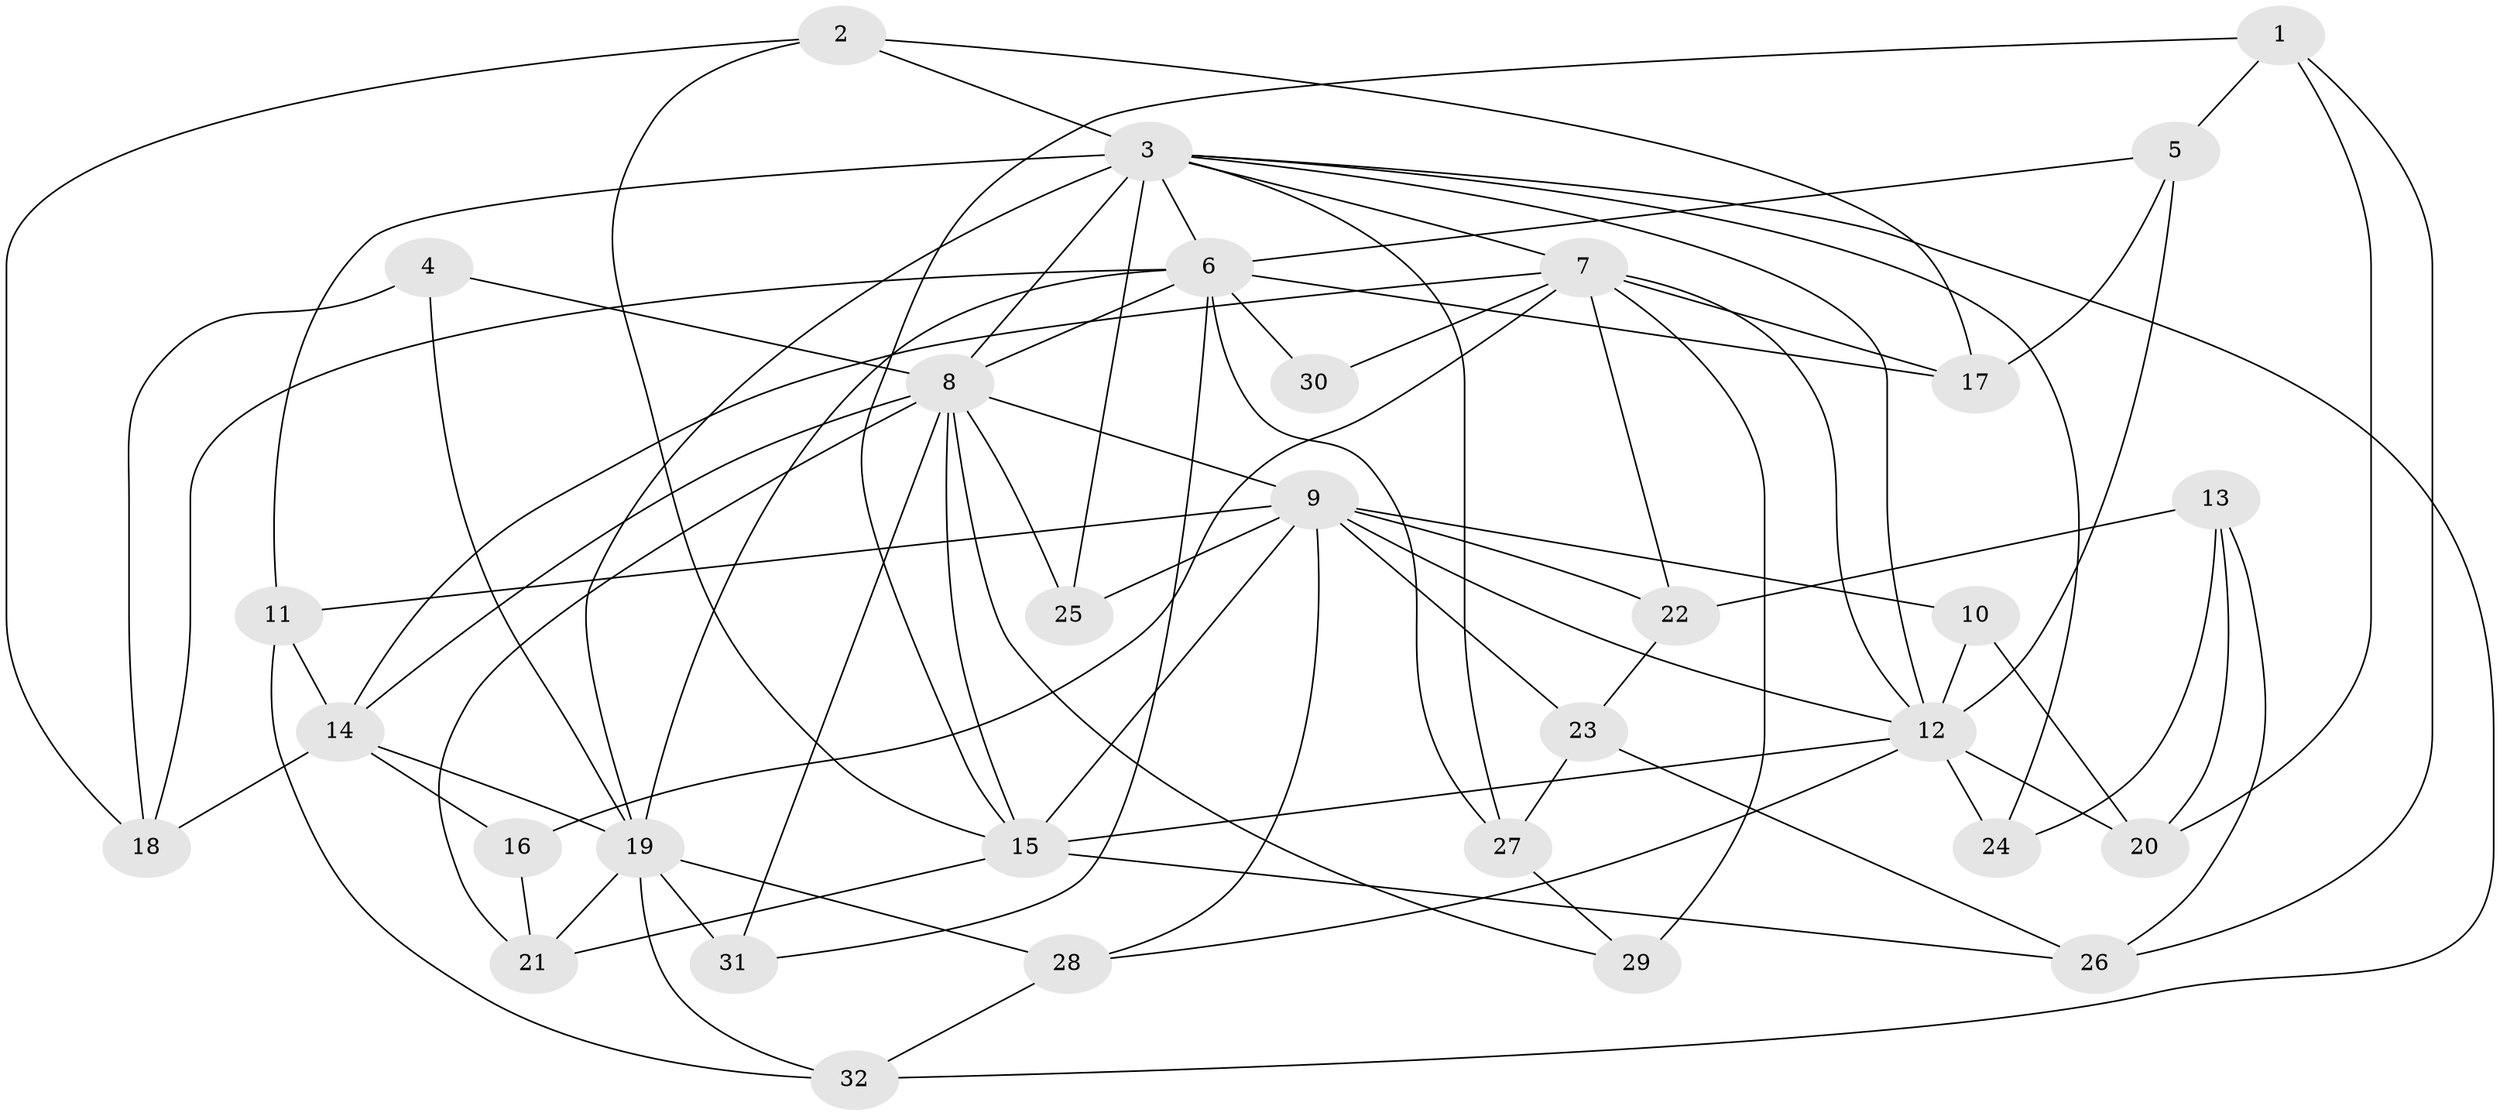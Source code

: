 // original degree distribution, {4: 1.0}
// Generated by graph-tools (version 1.1) at 2025/38/03/09/25 02:38:14]
// undirected, 32 vertices, 80 edges
graph export_dot {
graph [start="1"]
  node [color=gray90,style=filled];
  1;
  2;
  3;
  4;
  5;
  6;
  7;
  8;
  9;
  10;
  11;
  12;
  13;
  14;
  15;
  16;
  17;
  18;
  19;
  20;
  21;
  22;
  23;
  24;
  25;
  26;
  27;
  28;
  29;
  30;
  31;
  32;
  1 -- 5 [weight=1.0];
  1 -- 15 [weight=1.0];
  1 -- 20 [weight=1.0];
  1 -- 26 [weight=1.0];
  2 -- 3 [weight=1.0];
  2 -- 15 [weight=1.0];
  2 -- 17 [weight=1.0];
  2 -- 18 [weight=1.0];
  3 -- 6 [weight=1.0];
  3 -- 7 [weight=1.0];
  3 -- 8 [weight=2.0];
  3 -- 11 [weight=1.0];
  3 -- 12 [weight=1.0];
  3 -- 19 [weight=1.0];
  3 -- 24 [weight=1.0];
  3 -- 25 [weight=1.0];
  3 -- 27 [weight=1.0];
  3 -- 32 [weight=1.0];
  4 -- 8 [weight=1.0];
  4 -- 18 [weight=1.0];
  4 -- 19 [weight=2.0];
  5 -- 6 [weight=1.0];
  5 -- 12 [weight=1.0];
  5 -- 17 [weight=1.0];
  6 -- 8 [weight=1.0];
  6 -- 17 [weight=1.0];
  6 -- 18 [weight=1.0];
  6 -- 19 [weight=1.0];
  6 -- 27 [weight=1.0];
  6 -- 30 [weight=2.0];
  6 -- 31 [weight=1.0];
  7 -- 12 [weight=1.0];
  7 -- 14 [weight=1.0];
  7 -- 16 [weight=1.0];
  7 -- 17 [weight=1.0];
  7 -- 22 [weight=1.0];
  7 -- 29 [weight=2.0];
  7 -- 30 [weight=2.0];
  8 -- 9 [weight=1.0];
  8 -- 14 [weight=2.0];
  8 -- 15 [weight=1.0];
  8 -- 21 [weight=1.0];
  8 -- 25 [weight=1.0];
  8 -- 29 [weight=1.0];
  8 -- 31 [weight=1.0];
  9 -- 10 [weight=2.0];
  9 -- 11 [weight=1.0];
  9 -- 12 [weight=1.0];
  9 -- 15 [weight=2.0];
  9 -- 22 [weight=1.0];
  9 -- 23 [weight=1.0];
  9 -- 25 [weight=2.0];
  9 -- 28 [weight=1.0];
  10 -- 12 [weight=1.0];
  10 -- 20 [weight=1.0];
  11 -- 14 [weight=1.0];
  11 -- 32 [weight=1.0];
  12 -- 15 [weight=1.0];
  12 -- 20 [weight=1.0];
  12 -- 24 [weight=2.0];
  12 -- 28 [weight=1.0];
  13 -- 20 [weight=1.0];
  13 -- 22 [weight=1.0];
  13 -- 24 [weight=1.0];
  13 -- 26 [weight=1.0];
  14 -- 16 [weight=2.0];
  14 -- 18 [weight=1.0];
  14 -- 19 [weight=1.0];
  15 -- 21 [weight=1.0];
  15 -- 26 [weight=1.0];
  16 -- 21 [weight=1.0];
  19 -- 21 [weight=1.0];
  19 -- 28 [weight=1.0];
  19 -- 31 [weight=2.0];
  19 -- 32 [weight=1.0];
  22 -- 23 [weight=1.0];
  23 -- 26 [weight=1.0];
  23 -- 27 [weight=1.0];
  27 -- 29 [weight=1.0];
  28 -- 32 [weight=1.0];
}
